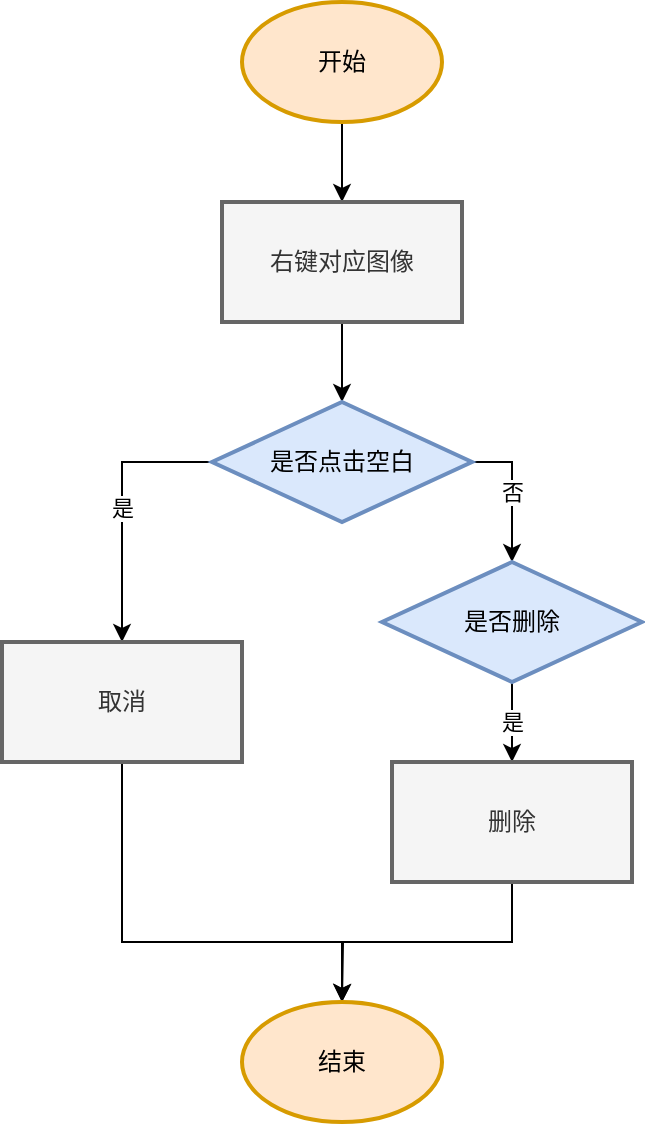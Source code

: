 <mxfile version="26.2.4">
  <diagram name="第 1 页" id="oUEbUeRSCcuc7dKV9l3M">
    <mxGraphModel dx="1207" dy="807" grid="1" gridSize="10" guides="1" tooltips="1" connect="1" arrows="1" fold="1" page="1" pageScale="1" pageWidth="827" pageHeight="1169" math="0" shadow="0">
      <root>
        <mxCell id="0" />
        <mxCell id="1" parent="0" />
        <mxCell id="fZkCcuMIKWEt_vhyBYZx-3" value="" style="edgeStyle=orthogonalEdgeStyle;rounded=0;orthogonalLoop=1;jettySize=auto;html=1;" edge="1" parent="1" source="fZkCcuMIKWEt_vhyBYZx-1" target="fZkCcuMIKWEt_vhyBYZx-2">
          <mxGeometry relative="1" as="geometry" />
        </mxCell>
        <mxCell id="fZkCcuMIKWEt_vhyBYZx-1" value="开始" style="strokeWidth=2;html=1;shape=mxgraph.flowchart.start_1;whiteSpace=wrap;fillColor=#ffe6cc;strokeColor=#d79b00;" vertex="1" parent="1">
          <mxGeometry x="350" y="90" width="100" height="60" as="geometry" />
        </mxCell>
        <mxCell id="fZkCcuMIKWEt_vhyBYZx-5" value="" style="edgeStyle=orthogonalEdgeStyle;rounded=0;orthogonalLoop=1;jettySize=auto;html=1;" edge="1" parent="1" source="fZkCcuMIKWEt_vhyBYZx-2" target="fZkCcuMIKWEt_vhyBYZx-4">
          <mxGeometry relative="1" as="geometry" />
        </mxCell>
        <mxCell id="fZkCcuMIKWEt_vhyBYZx-2" value="右键对应图像" style="whiteSpace=wrap;html=1;strokeWidth=2;fillColor=#f5f5f5;fontColor=#333333;strokeColor=#666666;" vertex="1" parent="1">
          <mxGeometry x="340" y="190" width="120" height="60" as="geometry" />
        </mxCell>
        <mxCell id="fZkCcuMIKWEt_vhyBYZx-9" value="否" style="edgeStyle=orthogonalEdgeStyle;rounded=0;orthogonalLoop=1;jettySize=auto;html=1;exitX=1;exitY=0.5;exitDx=0;exitDy=0;" edge="1" parent="1" source="fZkCcuMIKWEt_vhyBYZx-4" target="fZkCcuMIKWEt_vhyBYZx-8">
          <mxGeometry relative="1" as="geometry">
            <mxPoint as="offset" />
          </mxGeometry>
        </mxCell>
        <mxCell id="fZkCcuMIKWEt_vhyBYZx-13" value="是" style="edgeStyle=orthogonalEdgeStyle;rounded=0;orthogonalLoop=1;jettySize=auto;html=1;exitX=0;exitY=0.5;exitDx=0;exitDy=0;" edge="1" parent="1" source="fZkCcuMIKWEt_vhyBYZx-4" target="fZkCcuMIKWEt_vhyBYZx-12">
          <mxGeometry relative="1" as="geometry" />
        </mxCell>
        <mxCell id="fZkCcuMIKWEt_vhyBYZx-4" value="是否点击空白" style="rhombus;whiteSpace=wrap;html=1;strokeWidth=2;fillColor=#dae8fc;strokeColor=#6c8ebf;" vertex="1" parent="1">
          <mxGeometry x="335" y="290" width="130" height="60" as="geometry" />
        </mxCell>
        <mxCell id="fZkCcuMIKWEt_vhyBYZx-11" value="是" style="edgeStyle=orthogonalEdgeStyle;rounded=0;orthogonalLoop=1;jettySize=auto;html=1;" edge="1" parent="1" source="fZkCcuMIKWEt_vhyBYZx-8" target="fZkCcuMIKWEt_vhyBYZx-10">
          <mxGeometry relative="1" as="geometry" />
        </mxCell>
        <mxCell id="fZkCcuMIKWEt_vhyBYZx-8" value="是否删除" style="rhombus;whiteSpace=wrap;html=1;strokeWidth=2;fillColor=#dae8fc;strokeColor=#6c8ebf;" vertex="1" parent="1">
          <mxGeometry x="420" y="370" width="130" height="60" as="geometry" />
        </mxCell>
        <mxCell id="fZkCcuMIKWEt_vhyBYZx-18" style="edgeStyle=orthogonalEdgeStyle;rounded=0;orthogonalLoop=1;jettySize=auto;html=1;exitX=0.5;exitY=1;exitDx=0;exitDy=0;" edge="1" parent="1" source="fZkCcuMIKWEt_vhyBYZx-10">
          <mxGeometry relative="1" as="geometry">
            <mxPoint x="400" y="590" as="targetPoint" />
          </mxGeometry>
        </mxCell>
        <mxCell id="fZkCcuMIKWEt_vhyBYZx-10" value="删除" style="whiteSpace=wrap;html=1;strokeWidth=2;fillColor=#f5f5f5;fontColor=#333333;strokeColor=#666666;" vertex="1" parent="1">
          <mxGeometry x="425" y="470" width="120" height="60" as="geometry" />
        </mxCell>
        <mxCell id="fZkCcuMIKWEt_vhyBYZx-17" style="edgeStyle=orthogonalEdgeStyle;rounded=0;orthogonalLoop=1;jettySize=auto;html=1;" edge="1" parent="1" source="fZkCcuMIKWEt_vhyBYZx-12" target="fZkCcuMIKWEt_vhyBYZx-16">
          <mxGeometry relative="1" as="geometry">
            <Array as="points">
              <mxPoint x="290" y="560" />
              <mxPoint x="400" y="560" />
            </Array>
          </mxGeometry>
        </mxCell>
        <mxCell id="fZkCcuMIKWEt_vhyBYZx-12" value="取消" style="whiteSpace=wrap;html=1;strokeWidth=2;fillColor=#f5f5f5;fontColor=#333333;strokeColor=#666666;" vertex="1" parent="1">
          <mxGeometry x="230" y="410" width="120" height="60" as="geometry" />
        </mxCell>
        <mxCell id="fZkCcuMIKWEt_vhyBYZx-16" value="结束" style="strokeWidth=2;html=1;shape=mxgraph.flowchart.start_1;whiteSpace=wrap;fillColor=#ffe6cc;strokeColor=#d79b00;" vertex="1" parent="1">
          <mxGeometry x="350" y="590" width="100" height="60" as="geometry" />
        </mxCell>
      </root>
    </mxGraphModel>
  </diagram>
</mxfile>
